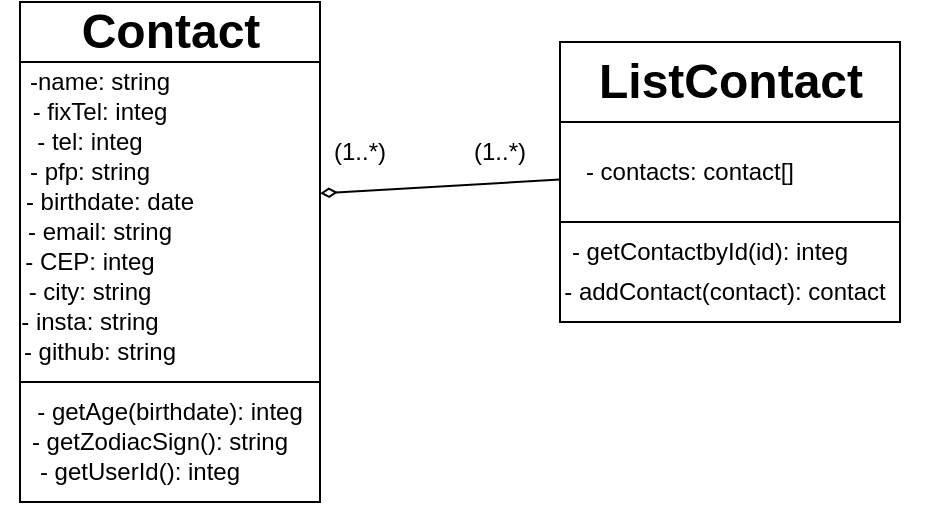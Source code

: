 <mxfile>
    <diagram id="ZzhhhddZj-5BxQ06fxLn" name="Page-1">
        <mxGraphModel dx="762" dy="417" grid="1" gridSize="10" guides="1" tooltips="1" connect="1" arrows="1" fold="1" page="1" pageScale="1" pageWidth="850" pageHeight="1100" math="0" shadow="0">
            <root>
                <mxCell id="0"/>
                <mxCell id="1" parent="0"/>
                <mxCell id="10" value="" style="group" vertex="1" connectable="0" parent="1">
                    <mxGeometry x="150" y="110" width="200" height="250" as="geometry"/>
                </mxCell>
                <mxCell id="2" value="" style="rounded=0;whiteSpace=wrap;html=1;" vertex="1" parent="10">
                    <mxGeometry width="150" height="200" as="geometry"/>
                </mxCell>
                <mxCell id="3" value="" style="rounded=0;whiteSpace=wrap;html=1;" vertex="1" parent="10">
                    <mxGeometry width="150" height="30" as="geometry"/>
                </mxCell>
                <mxCell id="4" value="" style="rounded=0;whiteSpace=wrap;html=1;" vertex="1" parent="10">
                    <mxGeometry y="190" width="150" height="60" as="geometry"/>
                </mxCell>
                <mxCell id="6" value="Contact" style="text;strokeColor=none;fillColor=none;html=1;fontSize=24;fontStyle=1;verticalAlign=middle;align=center;" vertex="1" parent="10">
                    <mxGeometry x="50" y="5" width="50" height="20" as="geometry"/>
                </mxCell>
                <mxCell id="7" value="-name: string" style="text;html=1;strokeColor=none;fillColor=none;align=center;verticalAlign=middle;whiteSpace=wrap;rounded=0;" vertex="1" parent="10">
                    <mxGeometry y="25" width="80" height="30" as="geometry"/>
                </mxCell>
                <mxCell id="8" value="- fixTel: integ" style="text;html=1;strokeColor=none;fillColor=none;align=center;verticalAlign=middle;whiteSpace=wrap;rounded=0;" vertex="1" parent="10">
                    <mxGeometry x="-5" y="40" width="90" height="30" as="geometry"/>
                </mxCell>
                <mxCell id="19" value="- tel: integ" style="text;html=1;strokeColor=none;fillColor=none;align=center;verticalAlign=middle;whiteSpace=wrap;rounded=0;" vertex="1" parent="10">
                    <mxGeometry x="-10" y="55" width="90" height="30" as="geometry"/>
                </mxCell>
                <mxCell id="20" value="- pfp: string" style="text;html=1;strokeColor=none;fillColor=none;align=center;verticalAlign=middle;whiteSpace=wrap;rounded=0;" vertex="1" parent="10">
                    <mxGeometry x="-10" y="70" width="90" height="30" as="geometry"/>
                </mxCell>
                <mxCell id="21" value="- birthdate: date" style="text;html=1;strokeColor=none;fillColor=none;align=center;verticalAlign=middle;whiteSpace=wrap;rounded=0;" vertex="1" parent="10">
                    <mxGeometry y="85" width="90" height="30" as="geometry"/>
                </mxCell>
                <mxCell id="22" value="- email: string" style="text;html=1;strokeColor=none;fillColor=none;align=center;verticalAlign=middle;whiteSpace=wrap;rounded=0;" vertex="1" parent="10">
                    <mxGeometry x="-5" y="100" width="90" height="30" as="geometry"/>
                </mxCell>
                <mxCell id="23" value="- CEP: integ" style="text;html=1;strokeColor=none;fillColor=none;align=center;verticalAlign=middle;whiteSpace=wrap;rounded=0;" vertex="1" parent="10">
                    <mxGeometry x="-10" y="115" width="90" height="30" as="geometry"/>
                </mxCell>
                <mxCell id="24" value="- city: string" style="text;html=1;strokeColor=none;fillColor=none;align=center;verticalAlign=middle;whiteSpace=wrap;rounded=0;" vertex="1" parent="10">
                    <mxGeometry x="-10" y="130" width="90" height="30" as="geometry"/>
                </mxCell>
                <mxCell id="25" value="- insta: string" style="text;html=1;strokeColor=none;fillColor=none;align=center;verticalAlign=middle;whiteSpace=wrap;rounded=0;" vertex="1" parent="10">
                    <mxGeometry x="-10" y="145" width="90" height="30" as="geometry"/>
                </mxCell>
                <mxCell id="26" value="- github: string" style="text;html=1;strokeColor=none;fillColor=none;align=center;verticalAlign=middle;whiteSpace=wrap;rounded=0;" vertex="1" parent="10">
                    <mxGeometry x="-5" y="160" width="90" height="30" as="geometry"/>
                </mxCell>
                <mxCell id="29" value="- getAge(birthdate): integ" style="text;html=1;strokeColor=none;fillColor=none;align=center;verticalAlign=middle;whiteSpace=wrap;rounded=0;" vertex="1" parent="10">
                    <mxGeometry x="-5" y="190" width="160" height="30" as="geometry"/>
                </mxCell>
                <mxCell id="30" value="- getZodiacSign(): string" style="text;html=1;strokeColor=none;fillColor=none;align=center;verticalAlign=middle;whiteSpace=wrap;rounded=0;" vertex="1" parent="10">
                    <mxGeometry x="-10" y="205" width="160" height="30" as="geometry"/>
                </mxCell>
                <mxCell id="31" value="- getUserId(): integ" style="text;html=1;strokeColor=none;fillColor=none;align=center;verticalAlign=middle;whiteSpace=wrap;rounded=0;" vertex="1" parent="10">
                    <mxGeometry y="220" width="120" height="30" as="geometry"/>
                </mxCell>
                <mxCell id="45" value="(1..*)" style="text;html=1;strokeColor=none;fillColor=none;align=center;verticalAlign=middle;whiteSpace=wrap;rounded=0;" vertex="1" parent="10">
                    <mxGeometry x="140" y="60" width="60" height="30" as="geometry"/>
                </mxCell>
                <mxCell id="43" value="" style="group" vertex="1" connectable="0" parent="1">
                    <mxGeometry x="400" y="130" width="215" height="140" as="geometry"/>
                </mxCell>
                <mxCell id="33" value="- addContact(contact): contact" style="text;html=1;strokeColor=none;fillColor=none;align=center;verticalAlign=middle;whiteSpace=wrap;rounded=0;container=0;" vertex="1" parent="43">
                    <mxGeometry y="90" width="215" height="30" as="geometry"/>
                </mxCell>
                <mxCell id="12" value="" style="rounded=0;whiteSpace=wrap;html=1;container=0;" vertex="1" parent="43">
                    <mxGeometry x="20" width="170" height="110" as="geometry"/>
                </mxCell>
                <mxCell id="13" value="" style="rounded=0;whiteSpace=wrap;html=1;container=0;" vertex="1" parent="43">
                    <mxGeometry x="20" width="170" height="40" as="geometry"/>
                </mxCell>
                <mxCell id="14" value="" style="rounded=0;whiteSpace=wrap;html=1;container=0;" vertex="1" parent="43">
                    <mxGeometry x="20" y="90" width="170" height="50" as="geometry"/>
                </mxCell>
                <mxCell id="15" value="ListContact" style="text;strokeColor=none;fillColor=none;html=1;fontSize=24;fontStyle=1;verticalAlign=middle;align=center;container=0;" vertex="1" parent="43">
                    <mxGeometry x="90" y="10" width="30" height="20" as="geometry"/>
                </mxCell>
                <mxCell id="16" value="- contacts: contact[]" style="text;html=1;strokeColor=none;fillColor=none;align=center;verticalAlign=middle;whiteSpace=wrap;rounded=0;container=0;" vertex="1" parent="43">
                    <mxGeometry x="20" y="50" width="130" height="30" as="geometry"/>
                </mxCell>
                <mxCell id="34" value="- getContactbyId(id): integ" style="text;html=1;strokeColor=none;fillColor=none;align=center;verticalAlign=middle;whiteSpace=wrap;rounded=0;container=0;" vertex="1" parent="43">
                    <mxGeometry x="20" y="90" width="150" height="30" as="geometry"/>
                </mxCell>
                <mxCell id="39" value="- addContact(contact): contact" style="text;html=1;strokeColor=none;fillColor=none;align=center;verticalAlign=middle;whiteSpace=wrap;rounded=0;container=0;" vertex="1" parent="43">
                    <mxGeometry x="20" y="110" width="165" height="30" as="geometry"/>
                </mxCell>
                <mxCell id="46" value="(1..*)" style="text;html=1;strokeColor=none;fillColor=none;align=center;verticalAlign=middle;whiteSpace=wrap;rounded=0;" vertex="1" parent="43">
                    <mxGeometry x="-40" y="40" width="60" height="30" as="geometry"/>
                </mxCell>
                <mxCell id="44" style="edgeStyle=none;html=1;endArrow=diamondThin;endFill=0;" edge="1" parent="1" source="16" target="2">
                    <mxGeometry relative="1" as="geometry"/>
                </mxCell>
            </root>
        </mxGraphModel>
    </diagram>
</mxfile>